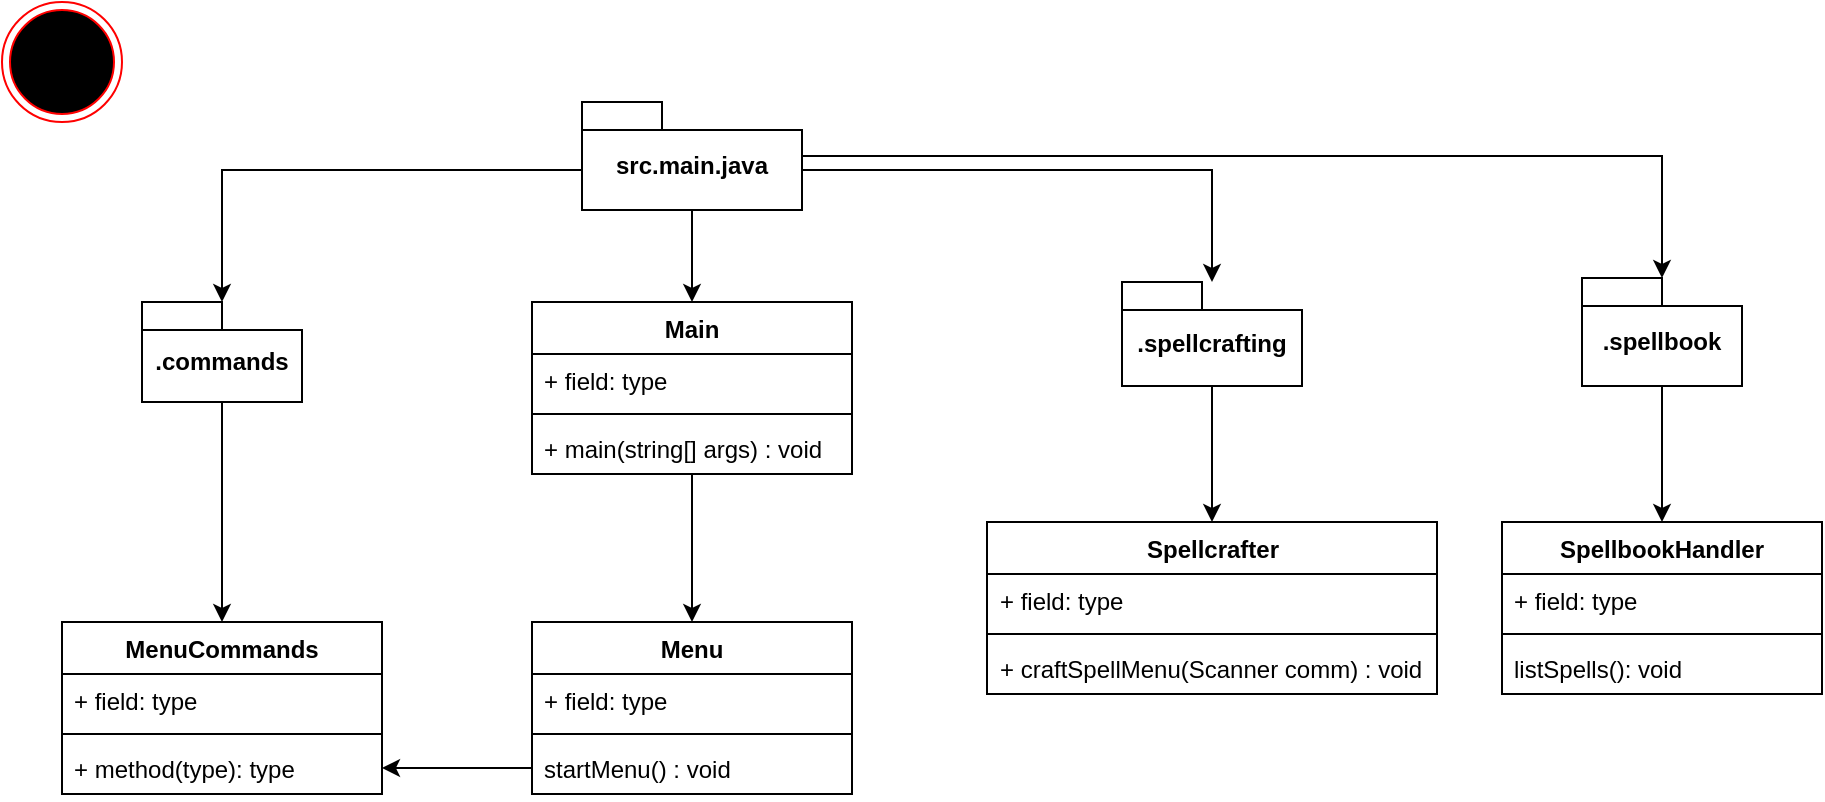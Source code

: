 <mxfile version="24.0.4" type="device">
  <diagram id="C5RBs43oDa-KdzZeNtuy" name="Page-1">
    <mxGraphModel dx="1195" dy="737" grid="1" gridSize="10" guides="1" tooltips="1" connect="1" arrows="1" fold="1" page="1" pageScale="1" pageWidth="827" pageHeight="1169" math="0" shadow="0">
      <root>
        <mxCell id="WIyWlLk6GJQsqaUBKTNV-0" />
        <mxCell id="WIyWlLk6GJQsqaUBKTNV-1" parent="WIyWlLk6GJQsqaUBKTNV-0" />
        <mxCell id="zfp89TX38CE7WPsmd2zh-2" value="" style="ellipse;html=1;shape=endState;fillColor=#000000;strokeColor=#ff0000;" vertex="1" parent="WIyWlLk6GJQsqaUBKTNV-1">
          <mxGeometry x="30" y="20" width="60" height="60" as="geometry" />
        </mxCell>
        <mxCell id="zfp89TX38CE7WPsmd2zh-28" value="" style="edgeStyle=orthogonalEdgeStyle;rounded=0;orthogonalLoop=1;jettySize=auto;html=1;" edge="1" parent="WIyWlLk6GJQsqaUBKTNV-1" source="zfp89TX38CE7WPsmd2zh-4" target="zfp89TX38CE7WPsmd2zh-24">
          <mxGeometry relative="1" as="geometry" />
        </mxCell>
        <mxCell id="zfp89TX38CE7WPsmd2zh-4" value="Main" style="swimlane;fontStyle=1;align=center;verticalAlign=top;childLayout=stackLayout;horizontal=1;startSize=26;horizontalStack=0;resizeParent=1;resizeParentMax=0;resizeLast=0;collapsible=1;marginBottom=0;whiteSpace=wrap;html=1;" vertex="1" parent="WIyWlLk6GJQsqaUBKTNV-1">
          <mxGeometry x="295" y="170" width="160" height="86" as="geometry" />
        </mxCell>
        <mxCell id="zfp89TX38CE7WPsmd2zh-5" value="+ field: type" style="text;strokeColor=none;fillColor=none;align=left;verticalAlign=top;spacingLeft=4;spacingRight=4;overflow=hidden;rotatable=0;points=[[0,0.5],[1,0.5]];portConstraint=eastwest;whiteSpace=wrap;html=1;" vertex="1" parent="zfp89TX38CE7WPsmd2zh-4">
          <mxGeometry y="26" width="160" height="26" as="geometry" />
        </mxCell>
        <mxCell id="zfp89TX38CE7WPsmd2zh-6" value="" style="line;strokeWidth=1;fillColor=none;align=left;verticalAlign=middle;spacingTop=-1;spacingLeft=3;spacingRight=3;rotatable=0;labelPosition=right;points=[];portConstraint=eastwest;strokeColor=inherit;" vertex="1" parent="zfp89TX38CE7WPsmd2zh-4">
          <mxGeometry y="52" width="160" height="8" as="geometry" />
        </mxCell>
        <mxCell id="zfp89TX38CE7WPsmd2zh-7" value="+ main(string[] args) : void" style="text;strokeColor=none;fillColor=none;align=left;verticalAlign=top;spacingLeft=4;spacingRight=4;overflow=hidden;rotatable=0;points=[[0,0.5],[1,0.5]];portConstraint=eastwest;whiteSpace=wrap;html=1;" vertex="1" parent="zfp89TX38CE7WPsmd2zh-4">
          <mxGeometry y="60" width="160" height="26" as="geometry" />
        </mxCell>
        <mxCell id="zfp89TX38CE7WPsmd2zh-8" value="Spellcrafter" style="swimlane;fontStyle=1;align=center;verticalAlign=top;childLayout=stackLayout;horizontal=1;startSize=26;horizontalStack=0;resizeParent=1;resizeParentMax=0;resizeLast=0;collapsible=1;marginBottom=0;whiteSpace=wrap;html=1;" vertex="1" parent="WIyWlLk6GJQsqaUBKTNV-1">
          <mxGeometry x="522.5" y="280" width="225" height="86" as="geometry" />
        </mxCell>
        <mxCell id="zfp89TX38CE7WPsmd2zh-9" value="+ field: type" style="text;strokeColor=none;fillColor=none;align=left;verticalAlign=top;spacingLeft=4;spacingRight=4;overflow=hidden;rotatable=0;points=[[0,0.5],[1,0.5]];portConstraint=eastwest;whiteSpace=wrap;html=1;" vertex="1" parent="zfp89TX38CE7WPsmd2zh-8">
          <mxGeometry y="26" width="225" height="26" as="geometry" />
        </mxCell>
        <mxCell id="zfp89TX38CE7WPsmd2zh-10" value="" style="line;strokeWidth=1;fillColor=none;align=left;verticalAlign=middle;spacingTop=-1;spacingLeft=3;spacingRight=3;rotatable=0;labelPosition=right;points=[];portConstraint=eastwest;strokeColor=inherit;" vertex="1" parent="zfp89TX38CE7WPsmd2zh-8">
          <mxGeometry y="52" width="225" height="8" as="geometry" />
        </mxCell>
        <mxCell id="zfp89TX38CE7WPsmd2zh-11" value="+ craftSpellMenu(Scanner comm) : void" style="text;strokeColor=none;fillColor=none;align=left;verticalAlign=top;spacingLeft=4;spacingRight=4;overflow=hidden;rotatable=0;points=[[0,0.5],[1,0.5]];portConstraint=eastwest;whiteSpace=wrap;html=1;" vertex="1" parent="zfp89TX38CE7WPsmd2zh-8">
          <mxGeometry y="60" width="225" height="26" as="geometry" />
        </mxCell>
        <mxCell id="zfp89TX38CE7WPsmd2zh-31" style="edgeStyle=orthogonalEdgeStyle;rounded=0;orthogonalLoop=1;jettySize=auto;html=1;exitX=0.5;exitY=1;exitDx=0;exitDy=0;exitPerimeter=0;entryX=0.5;entryY=0;entryDx=0;entryDy=0;" edge="1" parent="WIyWlLk6GJQsqaUBKTNV-1" source="zfp89TX38CE7WPsmd2zh-12" target="zfp89TX38CE7WPsmd2zh-4">
          <mxGeometry relative="1" as="geometry" />
        </mxCell>
        <mxCell id="zfp89TX38CE7WPsmd2zh-34" value="" style="edgeStyle=orthogonalEdgeStyle;rounded=0;orthogonalLoop=1;jettySize=auto;html=1;" edge="1" parent="WIyWlLk6GJQsqaUBKTNV-1" source="zfp89TX38CE7WPsmd2zh-12" target="zfp89TX38CE7WPsmd2zh-33">
          <mxGeometry relative="1" as="geometry" />
        </mxCell>
        <mxCell id="zfp89TX38CE7WPsmd2zh-35" style="edgeStyle=orthogonalEdgeStyle;rounded=0;orthogonalLoop=1;jettySize=auto;html=1;exitX=0;exitY=0;exitDx=110;exitDy=34;exitPerimeter=0;" edge="1" parent="WIyWlLk6GJQsqaUBKTNV-1" source="zfp89TX38CE7WPsmd2zh-12" target="zfp89TX38CE7WPsmd2zh-14">
          <mxGeometry relative="1" as="geometry" />
        </mxCell>
        <mxCell id="zfp89TX38CE7WPsmd2zh-36" style="edgeStyle=orthogonalEdgeStyle;rounded=0;orthogonalLoop=1;jettySize=auto;html=1;exitX=0;exitY=0;exitDx=0;exitDy=34;exitPerimeter=0;" edge="1" parent="WIyWlLk6GJQsqaUBKTNV-1" source="zfp89TX38CE7WPsmd2zh-12" target="zfp89TX38CE7WPsmd2zh-17">
          <mxGeometry relative="1" as="geometry">
            <mxPoint x="170" y="150.0" as="targetPoint" />
          </mxGeometry>
        </mxCell>
        <mxCell id="zfp89TX38CE7WPsmd2zh-12" value="src.main.java" style="shape=folder;fontStyle=1;spacingTop=10;tabWidth=40;tabHeight=14;tabPosition=left;html=1;whiteSpace=wrap;" vertex="1" parent="WIyWlLk6GJQsqaUBKTNV-1">
          <mxGeometry x="320" y="70" width="110" height="54" as="geometry" />
        </mxCell>
        <mxCell id="zfp89TX38CE7WPsmd2zh-16" style="edgeStyle=orthogonalEdgeStyle;rounded=0;orthogonalLoop=1;jettySize=auto;html=1;exitX=0.5;exitY=1;exitDx=0;exitDy=0;exitPerimeter=0;entryX=0.5;entryY=0;entryDx=0;entryDy=0;" edge="1" parent="WIyWlLk6GJQsqaUBKTNV-1" source="zfp89TX38CE7WPsmd2zh-14" target="zfp89TX38CE7WPsmd2zh-8">
          <mxGeometry relative="1" as="geometry" />
        </mxCell>
        <mxCell id="zfp89TX38CE7WPsmd2zh-14" value=".spellcrafting" style="shape=folder;fontStyle=1;spacingTop=10;tabWidth=40;tabHeight=14;tabPosition=left;html=1;whiteSpace=wrap;" vertex="1" parent="WIyWlLk6GJQsqaUBKTNV-1">
          <mxGeometry x="590" y="160" width="90" height="52" as="geometry" />
        </mxCell>
        <mxCell id="zfp89TX38CE7WPsmd2zh-41" style="edgeStyle=orthogonalEdgeStyle;rounded=0;orthogonalLoop=1;jettySize=auto;html=1;exitX=0.5;exitY=1;exitDx=0;exitDy=0;exitPerimeter=0;" edge="1" parent="WIyWlLk6GJQsqaUBKTNV-1" source="zfp89TX38CE7WPsmd2zh-17" target="zfp89TX38CE7WPsmd2zh-37">
          <mxGeometry relative="1" as="geometry" />
        </mxCell>
        <mxCell id="zfp89TX38CE7WPsmd2zh-17" value=".commands" style="shape=folder;fontStyle=1;spacingTop=10;tabWidth=40;tabHeight=14;tabPosition=left;html=1;whiteSpace=wrap;" vertex="1" parent="WIyWlLk6GJQsqaUBKTNV-1">
          <mxGeometry x="100" y="170" width="80" height="50" as="geometry" />
        </mxCell>
        <mxCell id="zfp89TX38CE7WPsmd2zh-24" value="Menu" style="swimlane;fontStyle=1;align=center;verticalAlign=top;childLayout=stackLayout;horizontal=1;startSize=26;horizontalStack=0;resizeParent=1;resizeParentMax=0;resizeLast=0;collapsible=1;marginBottom=0;whiteSpace=wrap;html=1;" vertex="1" parent="WIyWlLk6GJQsqaUBKTNV-1">
          <mxGeometry x="295" y="330" width="160" height="86" as="geometry" />
        </mxCell>
        <mxCell id="zfp89TX38CE7WPsmd2zh-25" value="+ field: type" style="text;strokeColor=none;fillColor=none;align=left;verticalAlign=top;spacingLeft=4;spacingRight=4;overflow=hidden;rotatable=0;points=[[0,0.5],[1,0.5]];portConstraint=eastwest;whiteSpace=wrap;html=1;" vertex="1" parent="zfp89TX38CE7WPsmd2zh-24">
          <mxGeometry y="26" width="160" height="26" as="geometry" />
        </mxCell>
        <mxCell id="zfp89TX38CE7WPsmd2zh-26" value="" style="line;strokeWidth=1;fillColor=none;align=left;verticalAlign=middle;spacingTop=-1;spacingLeft=3;spacingRight=3;rotatable=0;labelPosition=right;points=[];portConstraint=eastwest;strokeColor=inherit;" vertex="1" parent="zfp89TX38CE7WPsmd2zh-24">
          <mxGeometry y="52" width="160" height="8" as="geometry" />
        </mxCell>
        <mxCell id="zfp89TX38CE7WPsmd2zh-27" value="startMenu() : void" style="text;strokeColor=none;fillColor=none;align=left;verticalAlign=top;spacingLeft=4;spacingRight=4;overflow=hidden;rotatable=0;points=[[0,0.5],[1,0.5]];portConstraint=eastwest;whiteSpace=wrap;html=1;" vertex="1" parent="zfp89TX38CE7WPsmd2zh-24">
          <mxGeometry y="60" width="160" height="26" as="geometry" />
        </mxCell>
        <mxCell id="zfp89TX38CE7WPsmd2zh-47" style="edgeStyle=orthogonalEdgeStyle;rounded=0;orthogonalLoop=1;jettySize=auto;html=1;exitX=0.5;exitY=1;exitDx=0;exitDy=0;exitPerimeter=0;entryX=0.5;entryY=0;entryDx=0;entryDy=0;" edge="1" parent="WIyWlLk6GJQsqaUBKTNV-1" source="zfp89TX38CE7WPsmd2zh-33" target="zfp89TX38CE7WPsmd2zh-43">
          <mxGeometry relative="1" as="geometry" />
        </mxCell>
        <mxCell id="zfp89TX38CE7WPsmd2zh-33" value=".spellbook" style="shape=folder;fontStyle=1;spacingTop=10;tabWidth=40;tabHeight=14;tabPosition=left;html=1;whiteSpace=wrap;" vertex="1" parent="WIyWlLk6GJQsqaUBKTNV-1">
          <mxGeometry x="820" y="158" width="80" height="54" as="geometry" />
        </mxCell>
        <mxCell id="zfp89TX38CE7WPsmd2zh-37" value="MenuCommands" style="swimlane;fontStyle=1;align=center;verticalAlign=top;childLayout=stackLayout;horizontal=1;startSize=26;horizontalStack=0;resizeParent=1;resizeParentMax=0;resizeLast=0;collapsible=1;marginBottom=0;whiteSpace=wrap;html=1;" vertex="1" parent="WIyWlLk6GJQsqaUBKTNV-1">
          <mxGeometry x="60" y="330" width="160" height="86" as="geometry" />
        </mxCell>
        <mxCell id="zfp89TX38CE7WPsmd2zh-38" value="+ field: type" style="text;strokeColor=none;fillColor=none;align=left;verticalAlign=top;spacingLeft=4;spacingRight=4;overflow=hidden;rotatable=0;points=[[0,0.5],[1,0.5]];portConstraint=eastwest;whiteSpace=wrap;html=1;" vertex="1" parent="zfp89TX38CE7WPsmd2zh-37">
          <mxGeometry y="26" width="160" height="26" as="geometry" />
        </mxCell>
        <mxCell id="zfp89TX38CE7WPsmd2zh-39" value="" style="line;strokeWidth=1;fillColor=none;align=left;verticalAlign=middle;spacingTop=-1;spacingLeft=3;spacingRight=3;rotatable=0;labelPosition=right;points=[];portConstraint=eastwest;strokeColor=inherit;" vertex="1" parent="zfp89TX38CE7WPsmd2zh-37">
          <mxGeometry y="52" width="160" height="8" as="geometry" />
        </mxCell>
        <mxCell id="zfp89TX38CE7WPsmd2zh-40" value="+ method(type): type" style="text;strokeColor=none;fillColor=none;align=left;verticalAlign=top;spacingLeft=4;spacingRight=4;overflow=hidden;rotatable=0;points=[[0,0.5],[1,0.5]];portConstraint=eastwest;whiteSpace=wrap;html=1;" vertex="1" parent="zfp89TX38CE7WPsmd2zh-37">
          <mxGeometry y="60" width="160" height="26" as="geometry" />
        </mxCell>
        <mxCell id="zfp89TX38CE7WPsmd2zh-42" style="edgeStyle=orthogonalEdgeStyle;rounded=0;orthogonalLoop=1;jettySize=auto;html=1;exitX=0;exitY=0.5;exitDx=0;exitDy=0;" edge="1" parent="WIyWlLk6GJQsqaUBKTNV-1" source="zfp89TX38CE7WPsmd2zh-27" target="zfp89TX38CE7WPsmd2zh-40">
          <mxGeometry relative="1" as="geometry" />
        </mxCell>
        <mxCell id="zfp89TX38CE7WPsmd2zh-43" value="Spellbook&lt;span style=&quot;background-color: initial;&quot;&gt;Handler&lt;/span&gt;&lt;div&gt;&lt;div&gt;&lt;br&gt;&lt;/div&gt;&lt;/div&gt;" style="swimlane;fontStyle=1;align=center;verticalAlign=top;childLayout=stackLayout;horizontal=1;startSize=26;horizontalStack=0;resizeParent=1;resizeParentMax=0;resizeLast=0;collapsible=1;marginBottom=0;whiteSpace=wrap;html=1;" vertex="1" parent="WIyWlLk6GJQsqaUBKTNV-1">
          <mxGeometry x="780" y="280" width="160" height="86" as="geometry" />
        </mxCell>
        <mxCell id="zfp89TX38CE7WPsmd2zh-44" value="+ field: type" style="text;strokeColor=none;fillColor=none;align=left;verticalAlign=top;spacingLeft=4;spacingRight=4;overflow=hidden;rotatable=0;points=[[0,0.5],[1,0.5]];portConstraint=eastwest;whiteSpace=wrap;html=1;" vertex="1" parent="zfp89TX38CE7WPsmd2zh-43">
          <mxGeometry y="26" width="160" height="26" as="geometry" />
        </mxCell>
        <mxCell id="zfp89TX38CE7WPsmd2zh-45" value="" style="line;strokeWidth=1;fillColor=none;align=left;verticalAlign=middle;spacingTop=-1;spacingLeft=3;spacingRight=3;rotatable=0;labelPosition=right;points=[];portConstraint=eastwest;strokeColor=inherit;" vertex="1" parent="zfp89TX38CE7WPsmd2zh-43">
          <mxGeometry y="52" width="160" height="8" as="geometry" />
        </mxCell>
        <mxCell id="zfp89TX38CE7WPsmd2zh-46" value="listSpells(): void" style="text;strokeColor=none;fillColor=none;align=left;verticalAlign=top;spacingLeft=4;spacingRight=4;overflow=hidden;rotatable=0;points=[[0,0.5],[1,0.5]];portConstraint=eastwest;whiteSpace=wrap;html=1;" vertex="1" parent="zfp89TX38CE7WPsmd2zh-43">
          <mxGeometry y="60" width="160" height="26" as="geometry" />
        </mxCell>
      </root>
    </mxGraphModel>
  </diagram>
</mxfile>
